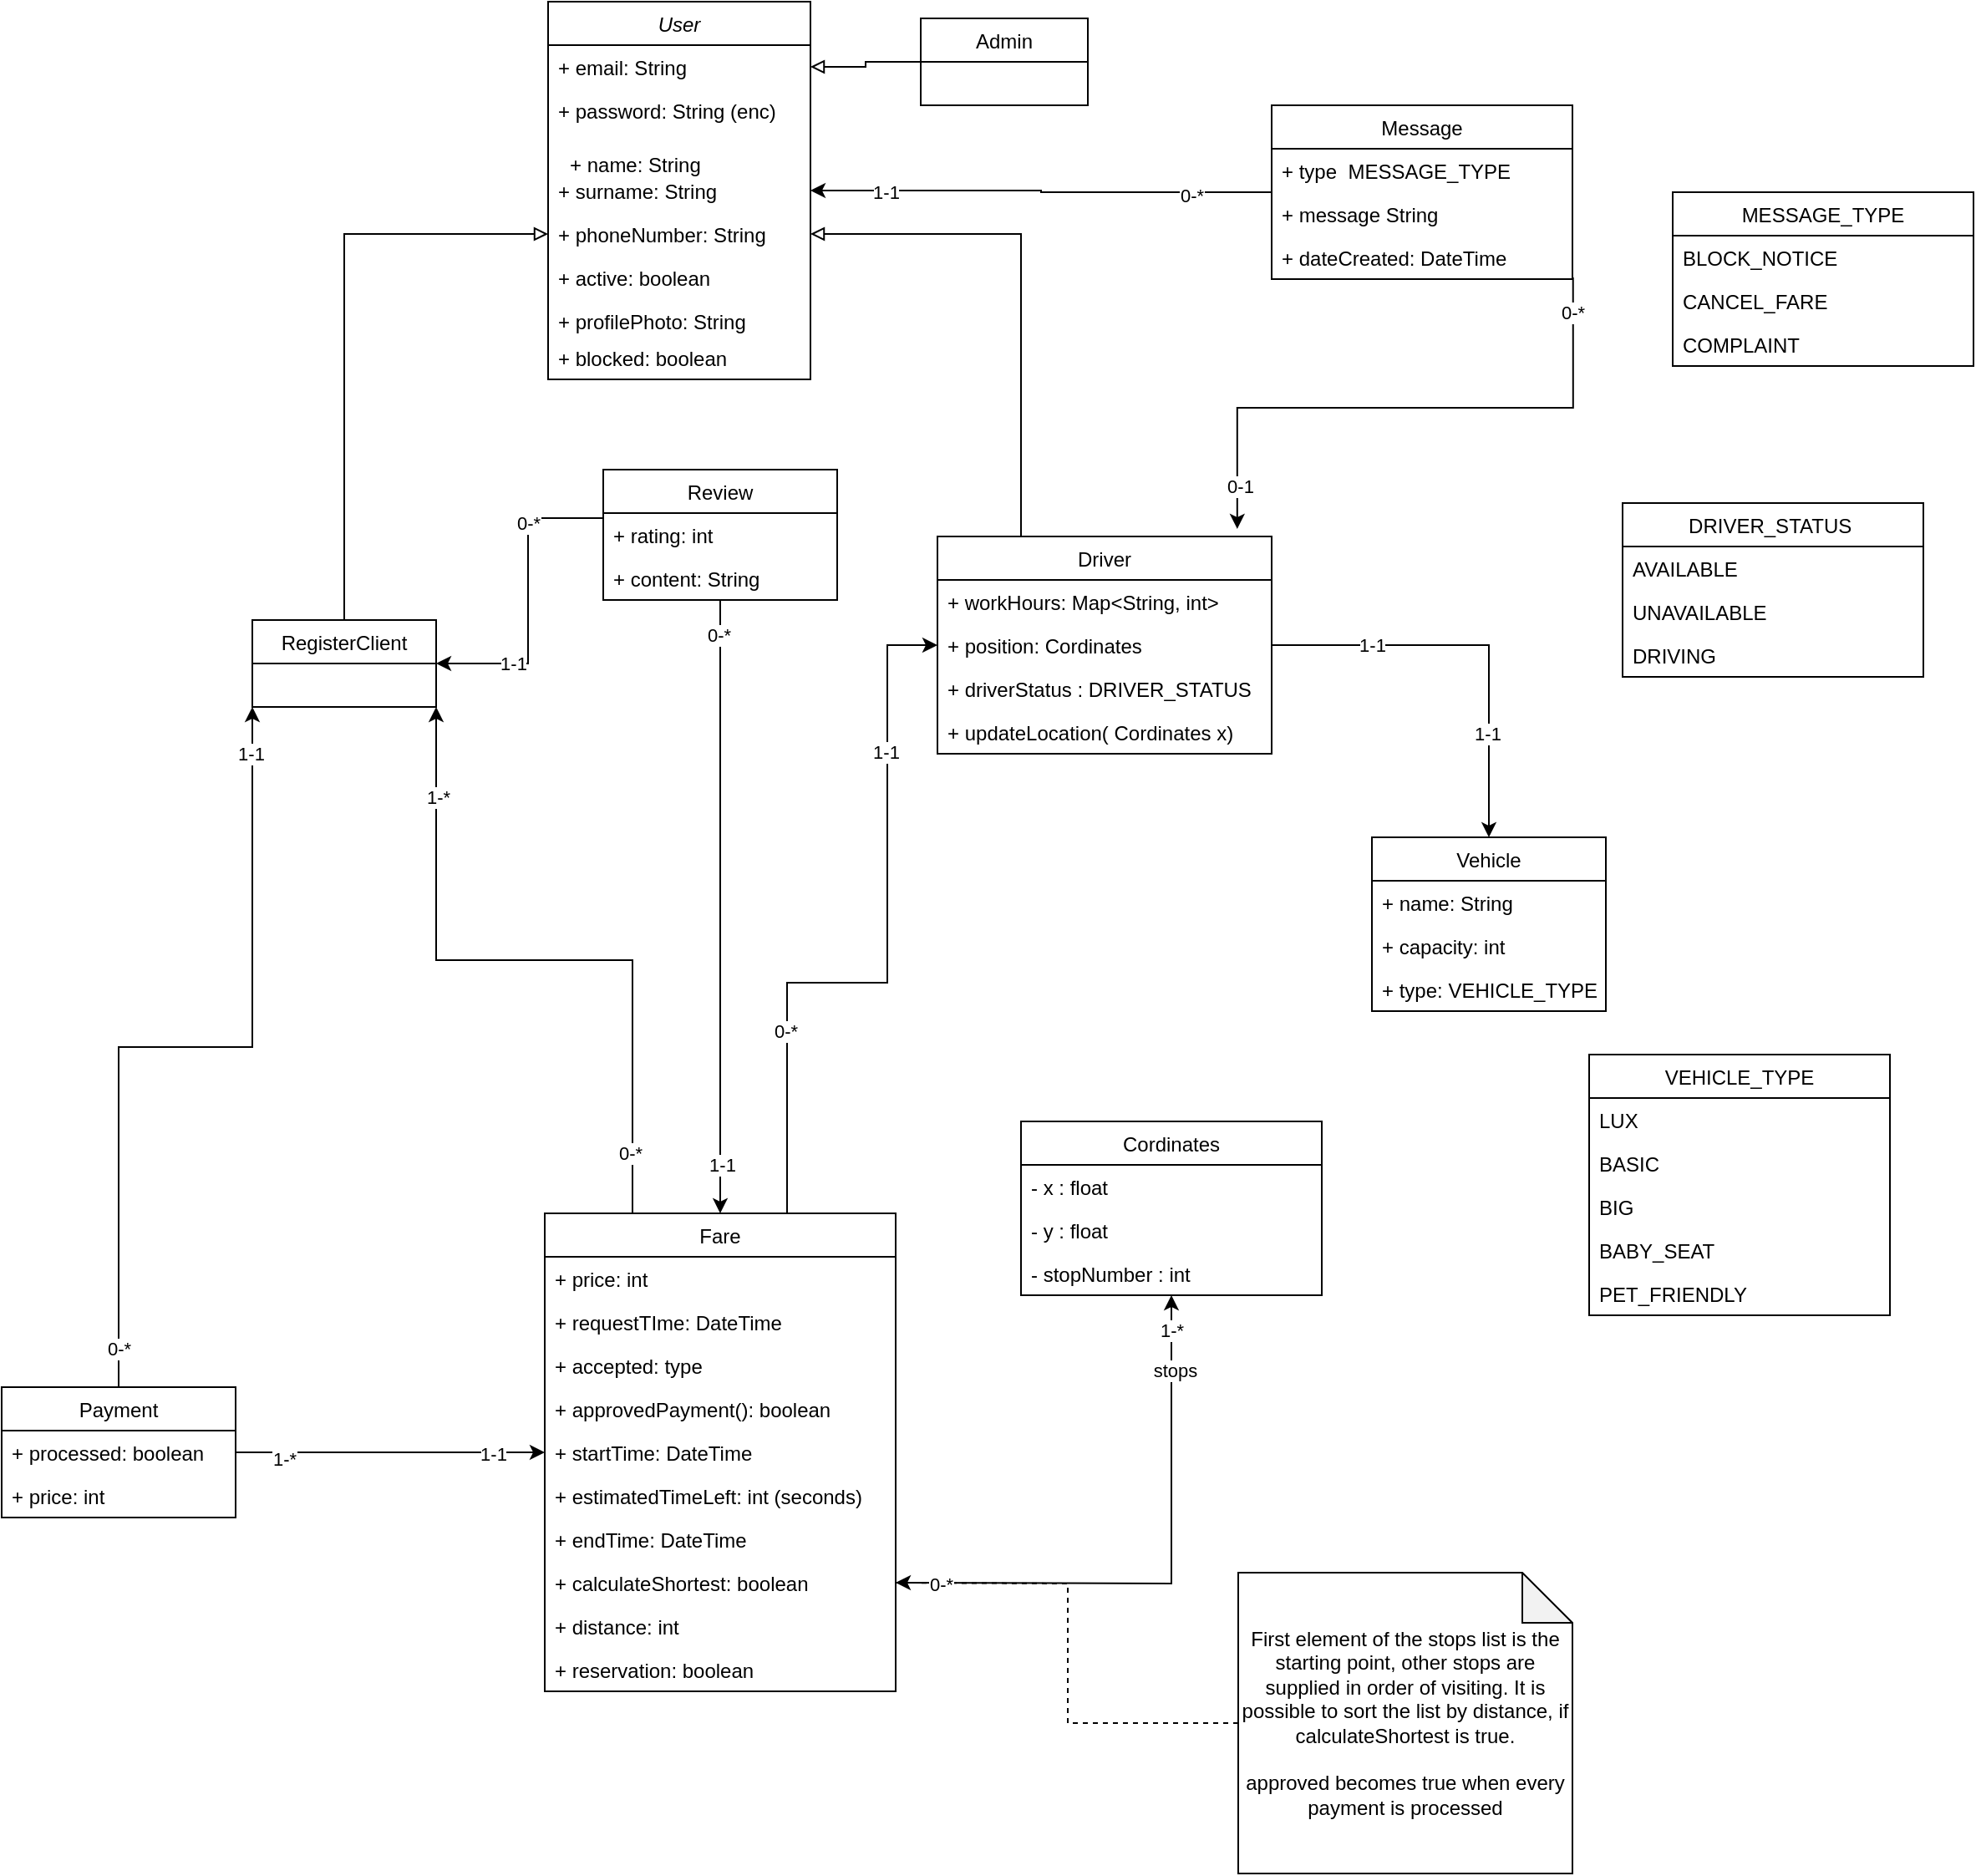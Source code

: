 <mxfile version="20.5.3" type="device"><diagram id="C5RBs43oDa-KdzZeNtuy" name="Page-1"><mxGraphModel dx="2653" dy="794" grid="1" gridSize="10" guides="1" tooltips="1" connect="1" arrows="1" fold="1" page="1" pageScale="1" pageWidth="827" pageHeight="1169" math="0" shadow="0"><root><mxCell id="WIyWlLk6GJQsqaUBKTNV-0"/><mxCell id="WIyWlLk6GJQsqaUBKTNV-1" parent="WIyWlLk6GJQsqaUBKTNV-0"/><mxCell id="YJdLlbE9_V5KjcXaR-FG-29" value="RegisterClient" style="swimlane;fontStyle=0;childLayout=stackLayout;horizontal=1;startSize=26;fillColor=none;horizontalStack=0;resizeParent=1;resizeParentMax=0;resizeLast=0;collapsible=1;marginBottom=0;" parent="WIyWlLk6GJQsqaUBKTNV-1" vertex="1"><mxGeometry x="-350" y="380" width="110" height="52" as="geometry"/></mxCell><mxCell id="YJdLlbE9_V5KjcXaR-FG-73" style="edgeStyle=orthogonalEdgeStyle;rounded=0;orthogonalLoop=1;jettySize=auto;html=1;entryX=0.5;entryY=0;entryDx=0;entryDy=0;endArrow=classic;endFill=1;" parent="WIyWlLk6GJQsqaUBKTNV-1" source="YJdLlbE9_V5KjcXaR-FG-39" target="YJdLlbE9_V5KjcXaR-FG-69" edge="1"><mxGeometry relative="1" as="geometry"/></mxCell><mxCell id="gJKFK1n08z4x0vgUifqC-19" value="1-1" style="edgeLabel;html=1;align=center;verticalAlign=middle;resizable=0;points=[];" parent="YJdLlbE9_V5KjcXaR-FG-73" vertex="1" connectable="0"><mxGeometry x="-0.516" relative="1" as="geometry"><mxPoint as="offset"/></mxGeometry></mxCell><mxCell id="gJKFK1n08z4x0vgUifqC-20" value="1-1" style="edgeLabel;html=1;align=center;verticalAlign=middle;resizable=0;points=[];" parent="YJdLlbE9_V5KjcXaR-FG-73" vertex="1" connectable="0"><mxGeometry x="0.492" y="-1" relative="1" as="geometry"><mxPoint as="offset"/></mxGeometry></mxCell><mxCell id="YJdLlbE9_V5KjcXaR-FG-39" value="Driver" style="swimlane;fontStyle=0;childLayout=stackLayout;horizontal=1;startSize=26;fillColor=none;horizontalStack=0;resizeParent=1;resizeParentMax=0;resizeLast=0;collapsible=1;marginBottom=0;" parent="WIyWlLk6GJQsqaUBKTNV-1" vertex="1"><mxGeometry x="60" y="330" width="200" height="130" as="geometry"/></mxCell><mxCell id="YJdLlbE9_V5KjcXaR-FG-41" value="+ workHours: Map&lt;String, int&gt;" style="text;strokeColor=none;fillColor=none;align=left;verticalAlign=top;spacingLeft=4;spacingRight=4;overflow=hidden;rotatable=0;points=[[0,0.5],[1,0.5]];portConstraint=eastwest;" parent="YJdLlbE9_V5KjcXaR-FG-39" vertex="1"><mxGeometry y="26" width="200" height="26" as="geometry"/></mxCell><mxCell id="NulmSKvxy2qD1-O3wv4F-1" value="+ position: Cordinates&#10;" style="text;strokeColor=none;fillColor=none;align=left;verticalAlign=top;spacingLeft=4;spacingRight=4;overflow=hidden;rotatable=0;points=[[0,0.5],[1,0.5]];portConstraint=eastwest;" parent="YJdLlbE9_V5KjcXaR-FG-39" vertex="1"><mxGeometry y="52" width="200" height="26" as="geometry"/></mxCell><mxCell id="NulmSKvxy2qD1-O3wv4F-2" value="+ driverStatus : DRIVER_STATUS " style="text;strokeColor=none;fillColor=none;align=left;verticalAlign=top;spacingLeft=4;spacingRight=4;overflow=hidden;rotatable=0;points=[[0,0.5],[1,0.5]];portConstraint=eastwest;" parent="YJdLlbE9_V5KjcXaR-FG-39" vertex="1"><mxGeometry y="78" width="200" height="26" as="geometry"/></mxCell><mxCell id="gJKFK1n08z4x0vgUifqC-6" value="+ updateLocation( Cordinates x) " style="text;strokeColor=none;fillColor=none;align=left;verticalAlign=top;spacingLeft=4;spacingRight=4;overflow=hidden;rotatable=0;points=[[0,0.5],[1,0.5]];portConstraint=eastwest;" parent="YJdLlbE9_V5KjcXaR-FG-39" vertex="1"><mxGeometry y="104" width="200" height="26" as="geometry"/></mxCell><mxCell id="YJdLlbE9_V5KjcXaR-FG-55" style="edgeStyle=orthogonalEdgeStyle;rounded=0;orthogonalLoop=1;jettySize=auto;html=1;entryX=1;entryY=0.5;entryDx=0;entryDy=0;endArrow=block;endFill=0;" parent="WIyWlLk6GJQsqaUBKTNV-1" source="YJdLlbE9_V5KjcXaR-FG-51" target="YJdLlbE9_V5KjcXaR-FG-58" edge="1"><mxGeometry relative="1" as="geometry"><mxPoint x="-17" y="107.0" as="targetPoint"/></mxGeometry></mxCell><mxCell id="YJdLlbE9_V5KjcXaR-FG-51" value="Admin" style="swimlane;fontStyle=0;childLayout=stackLayout;horizontal=1;startSize=26;fillColor=none;horizontalStack=0;resizeParent=1;resizeParentMax=0;resizeLast=0;collapsible=1;marginBottom=0;" parent="WIyWlLk6GJQsqaUBKTNV-1" vertex="1"><mxGeometry x="50" y="20" width="100" height="52" as="geometry"/></mxCell><object label="User" name="String" surname="String" id="YJdLlbE9_V5KjcXaR-FG-56"><mxCell style="swimlane;fontStyle=2;childLayout=stackLayout;horizontal=1;startSize=26;fillColor=none;horizontalStack=0;resizeParent=1;resizeParentMax=0;resizeLast=0;collapsible=1;marginBottom=0;movable=1;resizable=1;rotatable=1;deletable=1;editable=1;connectable=1;" parent="WIyWlLk6GJQsqaUBKTNV-1" vertex="1"><mxGeometry x="-173" y="10" width="157" height="226" as="geometry"><mxRectangle x="343" y="20" width="80" height="30" as="alternateBounds"/></mxGeometry></mxCell></object><mxCell id="YJdLlbE9_V5KjcXaR-FG-58" value="+ email: String&#10;" style="text;strokeColor=none;fillColor=none;align=left;verticalAlign=top;spacingLeft=4;spacingRight=4;overflow=hidden;rotatable=0;points=[[0,0.5],[1,0.5]];portConstraint=eastwest;" parent="YJdLlbE9_V5KjcXaR-FG-56" vertex="1"><mxGeometry y="26" width="157" height="26" as="geometry"/></mxCell><mxCell id="YJdLlbE9_V5KjcXaR-FG-59" value="+ password: String (enc)" style="text;strokeColor=none;fillColor=none;align=left;verticalAlign=top;spacingLeft=4;spacingRight=4;overflow=hidden;rotatable=0;points=[[0,0.5],[1,0.5]];portConstraint=eastwest;" parent="YJdLlbE9_V5KjcXaR-FG-56" vertex="1"><mxGeometry y="52" width="157" height="48" as="geometry"/></mxCell><mxCell id="YJdLlbE9_V5KjcXaR-FG-52" value="+ surname: String" style="text;strokeColor=none;fillColor=none;align=left;verticalAlign=top;spacingLeft=4;spacingRight=4;overflow=hidden;rotatable=0;points=[[0,0.5],[1,0.5]];portConstraint=eastwest;" parent="YJdLlbE9_V5KjcXaR-FG-56" vertex="1"><mxGeometry y="100" width="157" height="26" as="geometry"/></mxCell><mxCell id="YJdLlbE9_V5KjcXaR-FG-40" value="+ phoneNumber: String" style="text;strokeColor=none;fillColor=none;align=left;verticalAlign=top;spacingLeft=4;spacingRight=4;overflow=hidden;rotatable=0;points=[[0,0.5],[1,0.5]];portConstraint=eastwest;" parent="YJdLlbE9_V5KjcXaR-FG-56" vertex="1"><mxGeometry y="126" width="157" height="26" as="geometry"/></mxCell><mxCell id="YJdLlbE9_V5KjcXaR-FG-32" value="+ active: boolean" style="text;strokeColor=none;fillColor=none;align=left;verticalAlign=top;spacingLeft=4;spacingRight=4;overflow=hidden;rotatable=0;points=[[0,0.5],[1,0.5]];portConstraint=eastwest;" parent="YJdLlbE9_V5KjcXaR-FG-56" vertex="1"><mxGeometry y="152" width="157" height="26" as="geometry"/></mxCell><mxCell id="YJdLlbE9_V5KjcXaR-FG-27" value="+ profilePhoto: String" style="text;strokeColor=none;fillColor=none;align=left;verticalAlign=top;spacingLeft=4;spacingRight=4;overflow=hidden;rotatable=0;points=[[0,0.5],[1,0.5]];portConstraint=eastwest;" parent="YJdLlbE9_V5KjcXaR-FG-56" vertex="1"><mxGeometry y="178" width="157" height="22" as="geometry"/></mxCell><mxCell id="YJdLlbE9_V5KjcXaR-FG-25" value="+ blocked: boolean" style="text;strokeColor=none;fillColor=none;align=left;verticalAlign=top;spacingLeft=4;spacingRight=4;overflow=hidden;rotatable=0;points=[[0,0.5],[1,0.5]];portConstraint=eastwest;" parent="YJdLlbE9_V5KjcXaR-FG-56" vertex="1"><mxGeometry y="200" width="157" height="26" as="geometry"/></mxCell><mxCell id="YJdLlbE9_V5KjcXaR-FG-60" value="+ name: String" style="text;strokeColor=none;fillColor=none;align=left;verticalAlign=top;spacingLeft=4;spacingRight=4;overflow=hidden;rotatable=0;points=[[0,0.5],[1,0.5]];portConstraint=eastwest;" parent="WIyWlLk6GJQsqaUBKTNV-1" vertex="1"><mxGeometry x="-166" y="94" width="150" height="26" as="geometry"/></mxCell><mxCell id="YJdLlbE9_V5KjcXaR-FG-69" value="Vehicle" style="swimlane;fontStyle=0;childLayout=stackLayout;horizontal=1;startSize=26;fillColor=none;horizontalStack=0;resizeParent=1;resizeParentMax=0;resizeLast=0;collapsible=1;marginBottom=0;" parent="WIyWlLk6GJQsqaUBKTNV-1" vertex="1"><mxGeometry x="320" y="510" width="140" height="104" as="geometry"/></mxCell><mxCell id="YJdLlbE9_V5KjcXaR-FG-70" value="+ name: String" style="text;strokeColor=none;fillColor=none;align=left;verticalAlign=top;spacingLeft=4;spacingRight=4;overflow=hidden;rotatable=0;points=[[0,0.5],[1,0.5]];portConstraint=eastwest;" parent="YJdLlbE9_V5KjcXaR-FG-69" vertex="1"><mxGeometry y="26" width="140" height="26" as="geometry"/></mxCell><mxCell id="YJdLlbE9_V5KjcXaR-FG-71" value="+ capacity: int" style="text;strokeColor=none;fillColor=none;align=left;verticalAlign=top;spacingLeft=4;spacingRight=4;overflow=hidden;rotatable=0;points=[[0,0.5],[1,0.5]];portConstraint=eastwest;" parent="YJdLlbE9_V5KjcXaR-FG-69" vertex="1"><mxGeometry y="52" width="140" height="26" as="geometry"/></mxCell><mxCell id="gJKFK1n08z4x0vgUifqC-26" value="+ type: VEHICLE_TYPE" style="text;strokeColor=none;fillColor=none;align=left;verticalAlign=top;spacingLeft=4;spacingRight=4;overflow=hidden;rotatable=0;points=[[0,0.5],[1,0.5]];portConstraint=eastwest;" parent="YJdLlbE9_V5KjcXaR-FG-69" vertex="1"><mxGeometry y="78" width="140" height="26" as="geometry"/></mxCell><mxCell id="YJdLlbE9_V5KjcXaR-FG-81" style="edgeStyle=orthogonalEdgeStyle;rounded=0;orthogonalLoop=1;jettySize=auto;html=1;exitX=0.25;exitY=0;exitDx=0;exitDy=0;entryX=1;entryY=1;entryDx=0;entryDy=0;endArrow=classic;endFill=1;" parent="WIyWlLk6GJQsqaUBKTNV-1" source="YJdLlbE9_V5KjcXaR-FG-75" edge="1" target="YJdLlbE9_V5KjcXaR-FG-29"><mxGeometry relative="1" as="geometry"><mxPoint x="-173.78" y="451.22" as="targetPoint"/></mxGeometry></mxCell><mxCell id="NulmSKvxy2qD1-O3wv4F-26" value="1-*" style="edgeLabel;html=1;align=center;verticalAlign=middle;resizable=0;points=[];" parent="YJdLlbE9_V5KjcXaR-FG-81" vertex="1" connectable="0"><mxGeometry x="0.746" y="-1" relative="1" as="geometry"><mxPoint as="offset"/></mxGeometry></mxCell><mxCell id="gJKFK1n08z4x0vgUifqC-10" value="0-*" style="edgeLabel;html=1;align=center;verticalAlign=middle;resizable=0;points=[];" parent="YJdLlbE9_V5KjcXaR-FG-81" vertex="1" connectable="0"><mxGeometry x="-0.827" y="2" relative="1" as="geometry"><mxPoint as="offset"/></mxGeometry></mxCell><mxCell id="gJKFK1n08z4x0vgUifqC-7" style="edgeStyle=orthogonalEdgeStyle;rounded=0;orthogonalLoop=1;jettySize=auto;html=1;" parent="WIyWlLk6GJQsqaUBKTNV-1" source="YJdLlbE9_V5KjcXaR-FG-75" target="YJdLlbE9_V5KjcXaR-FG-39" edge="1"><mxGeometry relative="1" as="geometry"><Array as="points"><mxPoint x="-30" y="597"/><mxPoint x="30" y="597"/></Array></mxGeometry></mxCell><mxCell id="gJKFK1n08z4x0vgUifqC-8" value="0-*" style="edgeLabel;html=1;align=center;verticalAlign=middle;resizable=0;points=[];" parent="gJKFK1n08z4x0vgUifqC-7" vertex="1" connectable="0"><mxGeometry x="-0.493" y="1" relative="1" as="geometry"><mxPoint as="offset"/></mxGeometry></mxCell><mxCell id="gJKFK1n08z4x0vgUifqC-9" value="1-1" style="edgeLabel;html=1;align=center;verticalAlign=middle;resizable=0;points=[];" parent="gJKFK1n08z4x0vgUifqC-7" vertex="1" connectable="0"><mxGeometry x="0.562" y="1" relative="1" as="geometry"><mxPoint as="offset"/></mxGeometry></mxCell><mxCell id="YJdLlbE9_V5KjcXaR-FG-75" value="Fare" style="swimlane;fontStyle=0;childLayout=stackLayout;horizontal=1;startSize=26;fillColor=none;horizontalStack=0;resizeParent=1;resizeParentMax=0;resizeLast=0;collapsible=1;marginBottom=0;" parent="WIyWlLk6GJQsqaUBKTNV-1" vertex="1"><mxGeometry x="-175" y="735" width="210" height="286" as="geometry"/></mxCell><mxCell id="YJdLlbE9_V5KjcXaR-FG-77" value="+ price: int" style="text;strokeColor=none;fillColor=none;align=left;verticalAlign=top;spacingLeft=4;spacingRight=4;overflow=hidden;rotatable=0;points=[[0,0.5],[1,0.5]];portConstraint=eastwest;" parent="YJdLlbE9_V5KjcXaR-FG-75" vertex="1"><mxGeometry y="26" width="210" height="26" as="geometry"/></mxCell><mxCell id="NulmSKvxy2qD1-O3wv4F-12" value="+ requestTIme: DateTime" style="text;strokeColor=none;fillColor=none;align=left;verticalAlign=top;spacingLeft=4;spacingRight=4;overflow=hidden;rotatable=0;points=[[0,0.5],[1,0.5]];portConstraint=eastwest;" parent="YJdLlbE9_V5KjcXaR-FG-75" vertex="1"><mxGeometry y="52" width="210" height="26" as="geometry"/></mxCell><mxCell id="NulmSKvxy2qD1-O3wv4F-11" value="+ accepted: type" style="text;strokeColor=none;fillColor=none;align=left;verticalAlign=top;spacingLeft=4;spacingRight=4;overflow=hidden;rotatable=0;points=[[0,0.5],[1,0.5]];portConstraint=eastwest;" parent="YJdLlbE9_V5KjcXaR-FG-75" vertex="1"><mxGeometry y="78" width="210" height="26" as="geometry"/></mxCell><mxCell id="YJdLlbE9_V5KjcXaR-FG-90" value="+ approvedPayment(): boolean" style="text;strokeColor=none;fillColor=none;align=left;verticalAlign=top;spacingLeft=4;spacingRight=4;overflow=hidden;rotatable=0;points=[[0,0.5],[1,0.5]];portConstraint=eastwest;" parent="YJdLlbE9_V5KjcXaR-FG-75" vertex="1"><mxGeometry y="104" width="210" height="26" as="geometry"/></mxCell><mxCell id="YJdLlbE9_V5KjcXaR-FG-78" value="+ startTime: DateTime" style="text;strokeColor=none;fillColor=none;align=left;verticalAlign=top;spacingLeft=4;spacingRight=4;overflow=hidden;rotatable=0;points=[[0,0.5],[1,0.5]];portConstraint=eastwest;" parent="YJdLlbE9_V5KjcXaR-FG-75" vertex="1"><mxGeometry y="130" width="210" height="26" as="geometry"/></mxCell><mxCell id="YJdLlbE9_V5KjcXaR-FG-72" value="+ estimatedTimeLeft: int (seconds)" style="text;strokeColor=none;fillColor=none;align=left;verticalAlign=top;spacingLeft=4;spacingRight=4;overflow=hidden;rotatable=0;points=[[0,0.5],[1,0.5]];portConstraint=eastwest;" parent="YJdLlbE9_V5KjcXaR-FG-75" vertex="1"><mxGeometry y="156" width="210" height="26" as="geometry"/></mxCell><mxCell id="YJdLlbE9_V5KjcXaR-FG-26" value="+ endTime: DateTime" style="text;strokeColor=none;fillColor=none;align=left;verticalAlign=top;spacingLeft=4;spacingRight=4;overflow=hidden;rotatable=0;points=[[0,0.5],[1,0.5]];portConstraint=eastwest;" parent="YJdLlbE9_V5KjcXaR-FG-75" vertex="1"><mxGeometry y="182" width="210" height="26" as="geometry"/></mxCell><mxCell id="YJdLlbE9_V5KjcXaR-FG-91" value="+ calculateShortest: boolean" style="text;strokeColor=none;fillColor=none;align=left;verticalAlign=top;spacingLeft=4;spacingRight=4;overflow=hidden;rotatable=0;points=[[0,0.5],[1,0.5]];portConstraint=eastwest;" parent="YJdLlbE9_V5KjcXaR-FG-75" vertex="1"><mxGeometry y="208" width="210" height="26" as="geometry"/></mxCell><mxCell id="YJdLlbE9_V5KjcXaR-FG-30" value="+ distance: int" style="text;strokeColor=none;fillColor=none;align=left;verticalAlign=top;spacingLeft=4;spacingRight=4;overflow=hidden;rotatable=0;points=[[0,0.5],[1,0.5]];portConstraint=eastwest;" parent="YJdLlbE9_V5KjcXaR-FG-75" vertex="1"><mxGeometry y="234" width="210" height="26" as="geometry"/></mxCell><mxCell id="NulmSKvxy2qD1-O3wv4F-10" value="+ reservation: boolean&#10;" style="text;strokeColor=none;fillColor=none;align=left;verticalAlign=top;spacingLeft=4;spacingRight=4;overflow=hidden;rotatable=0;points=[[0,0.5],[1,0.5]];portConstraint=eastwest;" parent="YJdLlbE9_V5KjcXaR-FG-75" vertex="1"><mxGeometry y="260" width="210" height="26" as="geometry"/></mxCell><mxCell id="gJKFK1n08z4x0vgUifqC-16" style="edgeStyle=orthogonalEdgeStyle;rounded=0;orthogonalLoop=1;jettySize=auto;html=1;exitX=0;exitY=0.5;exitDx=0;exitDy=0;" parent="WIyWlLk6GJQsqaUBKTNV-1" source="YJdLlbE9_V5KjcXaR-FG-86" target="YJdLlbE9_V5KjcXaR-FG-29" edge="1"><mxGeometry relative="1" as="geometry"><Array as="points"><mxPoint x="-185" y="319"/></Array></mxGeometry></mxCell><mxCell id="gJKFK1n08z4x0vgUifqC-17" value="1-1" style="edgeLabel;html=1;align=center;verticalAlign=middle;resizable=0;points=[];" parent="gJKFK1n08z4x0vgUifqC-16" vertex="1" connectable="0"><mxGeometry x="0.54" relative="1" as="geometry"><mxPoint as="offset"/></mxGeometry></mxCell><mxCell id="gJKFK1n08z4x0vgUifqC-18" value="0-*" style="edgeLabel;html=1;align=center;verticalAlign=middle;resizable=0;points=[];" parent="gJKFK1n08z4x0vgUifqC-16" vertex="1" connectable="0"><mxGeometry x="-0.416" relative="1" as="geometry"><mxPoint as="offset"/></mxGeometry></mxCell><mxCell id="vA4asXcsJOqY0J_OqDs7-7" style="edgeStyle=orthogonalEdgeStyle;rounded=0;orthogonalLoop=1;jettySize=auto;html=1;" parent="WIyWlLk6GJQsqaUBKTNV-1" source="YJdLlbE9_V5KjcXaR-FG-85" target="YJdLlbE9_V5KjcXaR-FG-75" edge="1"><mxGeometry relative="1" as="geometry"/></mxCell><mxCell id="vA4asXcsJOqY0J_OqDs7-9" value="1-1" style="edgeLabel;html=1;align=center;verticalAlign=middle;resizable=0;points=[];" parent="vA4asXcsJOqY0J_OqDs7-7" vertex="1" connectable="0"><mxGeometry x="0.84" y="1" relative="1" as="geometry"><mxPoint as="offset"/></mxGeometry></mxCell><mxCell id="vA4asXcsJOqY0J_OqDs7-10" value="0-*" style="edgeLabel;html=1;align=center;verticalAlign=middle;resizable=0;points=[];" parent="vA4asXcsJOqY0J_OqDs7-7" vertex="1" connectable="0"><mxGeometry x="-0.889" y="-1" relative="1" as="geometry"><mxPoint as="offset"/></mxGeometry></mxCell><mxCell id="YJdLlbE9_V5KjcXaR-FG-85" value="Review" style="swimlane;fontStyle=0;childLayout=stackLayout;horizontal=1;startSize=26;fillColor=none;horizontalStack=0;resizeParent=1;resizeParentMax=0;resizeLast=0;collapsible=1;marginBottom=0;" parent="WIyWlLk6GJQsqaUBKTNV-1" vertex="1"><mxGeometry x="-140" y="290" width="140" height="78" as="geometry"/></mxCell><mxCell id="YJdLlbE9_V5KjcXaR-FG-86" value="+ rating: int&#10;" style="text;strokeColor=none;fillColor=none;align=left;verticalAlign=top;spacingLeft=4;spacingRight=4;overflow=hidden;rotatable=0;points=[[0,0.5],[1,0.5]];portConstraint=eastwest;" parent="YJdLlbE9_V5KjcXaR-FG-85" vertex="1"><mxGeometry y="26" width="140" height="26" as="geometry"/></mxCell><mxCell id="YJdLlbE9_V5KjcXaR-FG-92" value="+ content: String" style="text;strokeColor=none;fillColor=none;align=left;verticalAlign=top;spacingLeft=4;spacingRight=4;overflow=hidden;rotatable=0;points=[[0,0.5],[1,0.5]];portConstraint=eastwest;" parent="YJdLlbE9_V5KjcXaR-FG-85" vertex="1"><mxGeometry y="52" width="140" height="26" as="geometry"/></mxCell><mxCell id="YJdLlbE9_V5KjcXaR-FG-117" value="" style="edgeStyle=orthogonalEdgeStyle;rounded=0;orthogonalLoop=1;jettySize=auto;html=1;startArrow=none;startFill=0;endArrow=classic;endFill=1;dashed=1;entryX=1;entryY=0.5;entryDx=0;entryDy=0;" parent="WIyWlLk6GJQsqaUBKTNV-1" source="YJdLlbE9_V5KjcXaR-FG-106" edge="1"><mxGeometry relative="1" as="geometry"><mxPoint x="35" y="956" as="targetPoint"/></mxGeometry></mxCell><mxCell id="YJdLlbE9_V5KjcXaR-FG-106" value="First element of the stops list is the starting point, other stops are supplied in order of visiting. It is possible to sort the list by distance, if calculateShortest is true.&lt;br&gt;&lt;br&gt;approved becomes true when every payment is processed" style="shape=note;whiteSpace=wrap;html=1;backgroundOutline=1;darkOpacity=0.05;" parent="WIyWlLk6GJQsqaUBKTNV-1" vertex="1"><mxGeometry x="240" y="950" width="200" height="180" as="geometry"/></mxCell><mxCell id="zxIOZVTRy2o7CyIjMUpx-2" style="edgeStyle=orthogonalEdgeStyle;rounded=0;orthogonalLoop=1;jettySize=auto;html=1;exitX=0.5;exitY=0;exitDx=0;exitDy=0;entryX=0;entryY=1;entryDx=0;entryDy=0;" edge="1" parent="WIyWlLk6GJQsqaUBKTNV-1" source="YJdLlbE9_V5KjcXaR-FG-108" target="YJdLlbE9_V5KjcXaR-FG-29"><mxGeometry relative="1" as="geometry"/></mxCell><mxCell id="zxIOZVTRy2o7CyIjMUpx-3" value="1-1" style="edgeLabel;html=1;align=center;verticalAlign=middle;resizable=0;points=[];" vertex="1" connectable="0" parent="zxIOZVTRy2o7CyIjMUpx-2"><mxGeometry x="0.888" y="1" relative="1" as="geometry"><mxPoint as="offset"/></mxGeometry></mxCell><mxCell id="zxIOZVTRy2o7CyIjMUpx-4" value="0-*" style="edgeLabel;html=1;align=center;verticalAlign=middle;resizable=0;points=[];" vertex="1" connectable="0" parent="zxIOZVTRy2o7CyIjMUpx-2"><mxGeometry x="-0.899" relative="1" as="geometry"><mxPoint y="1" as="offset"/></mxGeometry></mxCell><mxCell id="YJdLlbE9_V5KjcXaR-FG-108" value="Payment" style="swimlane;fontStyle=0;childLayout=stackLayout;horizontal=1;startSize=26;fillColor=none;horizontalStack=0;resizeParent=1;resizeParentMax=0;resizeLast=0;collapsible=1;marginBottom=0;" parent="WIyWlLk6GJQsqaUBKTNV-1" vertex="1"><mxGeometry x="-500" y="839" width="140" height="78" as="geometry"/></mxCell><mxCell id="YJdLlbE9_V5KjcXaR-FG-111" value="+ processed: boolean" style="text;strokeColor=none;fillColor=none;align=left;verticalAlign=top;spacingLeft=4;spacingRight=4;overflow=hidden;rotatable=0;points=[[0,0.5],[1,0.5]];portConstraint=eastwest;" parent="YJdLlbE9_V5KjcXaR-FG-108" vertex="1"><mxGeometry y="26" width="140" height="26" as="geometry"/></mxCell><mxCell id="YJdLlbE9_V5KjcXaR-FG-110" value="+ price: int" style="text;strokeColor=none;fillColor=none;align=left;verticalAlign=top;spacingLeft=4;spacingRight=4;overflow=hidden;rotatable=0;points=[[0,0.5],[1,0.5]];portConstraint=eastwest;" parent="YJdLlbE9_V5KjcXaR-FG-108" vertex="1"><mxGeometry y="52" width="140" height="26" as="geometry"/></mxCell><mxCell id="NulmSKvxy2qD1-O3wv4F-14" style="edgeStyle=orthogonalEdgeStyle;rounded=0;orthogonalLoop=1;jettySize=auto;html=1;" parent="WIyWlLk6GJQsqaUBKTNV-1" source="YJdLlbE9_V5KjcXaR-FG-111" target="YJdLlbE9_V5KjcXaR-FG-75" edge="1"><mxGeometry relative="1" as="geometry"/></mxCell><mxCell id="gJKFK1n08z4x0vgUifqC-11" value="1-*" style="edgeLabel;html=1;align=center;verticalAlign=middle;resizable=0;points=[];" parent="NulmSKvxy2qD1-O3wv4F-14" vertex="1" connectable="0"><mxGeometry x="-0.689" y="-4" relative="1" as="geometry"><mxPoint as="offset"/></mxGeometry></mxCell><mxCell id="gJKFK1n08z4x0vgUifqC-12" value="1-1" style="edgeLabel;html=1;align=center;verticalAlign=middle;resizable=0;points=[];" parent="NulmSKvxy2qD1-O3wv4F-14" vertex="1" connectable="0"><mxGeometry x="0.665" y="-1" relative="1" as="geometry"><mxPoint as="offset"/></mxGeometry></mxCell><mxCell id="NulmSKvxy2qD1-O3wv4F-18" style="edgeStyle=orthogonalEdgeStyle;rounded=0;orthogonalLoop=1;jettySize=auto;html=1;" parent="WIyWlLk6GJQsqaUBKTNV-1" source="NulmSKvxy2qD1-O3wv4F-15" target="YJdLlbE9_V5KjcXaR-FG-56" edge="1"><mxGeometry relative="1" as="geometry"/></mxCell><mxCell id="gJKFK1n08z4x0vgUifqC-24" value="1-1" style="edgeLabel;html=1;align=center;verticalAlign=middle;resizable=0;points=[];" parent="NulmSKvxy2qD1-O3wv4F-18" vertex="1" connectable="0"><mxGeometry x="0.679" y="1" relative="1" as="geometry"><mxPoint as="offset"/></mxGeometry></mxCell><mxCell id="gJKFK1n08z4x0vgUifqC-25" value="0-*" style="edgeLabel;html=1;align=center;verticalAlign=middle;resizable=0;points=[];" parent="NulmSKvxy2qD1-O3wv4F-18" vertex="1" connectable="0"><mxGeometry x="-0.654" y="2" relative="1" as="geometry"><mxPoint as="offset"/></mxGeometry></mxCell><mxCell id="NulmSKvxy2qD1-O3wv4F-20" style="edgeStyle=orthogonalEdgeStyle;rounded=0;orthogonalLoop=1;jettySize=auto;html=1;entryX=0.897;entryY=-0.035;entryDx=0;entryDy=0;entryPerimeter=0;exitX=1.002;exitY=0.962;exitDx=0;exitDy=0;exitPerimeter=0;" parent="WIyWlLk6GJQsqaUBKTNV-1" source="NulmSKvxy2qD1-O3wv4F-17" target="YJdLlbE9_V5KjcXaR-FG-39" edge="1"><mxGeometry relative="1" as="geometry"/></mxCell><mxCell id="NulmSKvxy2qD1-O3wv4F-21" value="0-1" style="edgeLabel;html=1;align=center;verticalAlign=middle;resizable=0;points=[];" parent="NulmSKvxy2qD1-O3wv4F-20" vertex="1" connectable="0"><mxGeometry x="0.853" y="1" relative="1" as="geometry"><mxPoint as="offset"/></mxGeometry></mxCell><mxCell id="gJKFK1n08z4x0vgUifqC-33" value="0-*" style="edgeLabel;html=1;align=center;verticalAlign=middle;resizable=0;points=[];" parent="NulmSKvxy2qD1-O3wv4F-20" vertex="1" connectable="0"><mxGeometry x="-0.883" y="-1" relative="1" as="geometry"><mxPoint as="offset"/></mxGeometry></mxCell><mxCell id="NulmSKvxy2qD1-O3wv4F-15" value="Message" style="swimlane;fontStyle=0;childLayout=stackLayout;horizontal=1;startSize=26;fillColor=none;horizontalStack=0;resizeParent=1;resizeParentMax=0;resizeLast=0;collapsible=1;marginBottom=0;" parent="WIyWlLk6GJQsqaUBKTNV-1" vertex="1"><mxGeometry x="260" y="72" width="180" height="104" as="geometry"/></mxCell><mxCell id="NulmSKvxy2qD1-O3wv4F-19" value="+ type  MESSAGE_TYPE" style="text;strokeColor=none;fillColor=none;align=left;verticalAlign=top;spacingLeft=4;spacingRight=4;overflow=hidden;rotatable=0;points=[[0,0.5],[1,0.5]];portConstraint=eastwest;" parent="NulmSKvxy2qD1-O3wv4F-15" vertex="1"><mxGeometry y="26" width="180" height="26" as="geometry"/></mxCell><mxCell id="vA4asXcsJOqY0J_OqDs7-11" value="+ message String&#10;" style="text;strokeColor=none;fillColor=none;align=left;verticalAlign=top;spacingLeft=4;spacingRight=4;overflow=hidden;rotatable=0;points=[[0,0.5],[1,0.5]];portConstraint=eastwest;" parent="NulmSKvxy2qD1-O3wv4F-15" vertex="1"><mxGeometry y="52" width="180" height="26" as="geometry"/></mxCell><mxCell id="NulmSKvxy2qD1-O3wv4F-17" value="+ dateCreated: DateTime" style="text;strokeColor=none;fillColor=none;align=left;verticalAlign=top;spacingLeft=4;spacingRight=4;overflow=hidden;rotatable=0;points=[[0,0.5],[1,0.5]];portConstraint=eastwest;" parent="NulmSKvxy2qD1-O3wv4F-15" vertex="1"><mxGeometry y="78" width="180" height="26" as="geometry"/></mxCell><mxCell id="NulmSKvxy2qD1-O3wv4F-22" value="DRIVER_STATUS " style="swimlane;fontStyle=0;childLayout=stackLayout;horizontal=1;startSize=26;fillColor=none;horizontalStack=0;resizeParent=1;resizeParentMax=0;resizeLast=0;collapsible=1;marginBottom=0;" parent="WIyWlLk6GJQsqaUBKTNV-1" vertex="1"><mxGeometry x="470" y="310" width="180" height="104" as="geometry"/></mxCell><mxCell id="NulmSKvxy2qD1-O3wv4F-25" value="AVAILABLE" style="text;strokeColor=none;fillColor=none;align=left;verticalAlign=top;spacingLeft=4;spacingRight=4;overflow=hidden;rotatable=0;points=[[0,0.5],[1,0.5]];portConstraint=eastwest;" parent="NulmSKvxy2qD1-O3wv4F-22" vertex="1"><mxGeometry y="26" width="180" height="26" as="geometry"/></mxCell><mxCell id="NulmSKvxy2qD1-O3wv4F-24" value="UNAVAILABLE" style="text;strokeColor=none;fillColor=none;align=left;verticalAlign=top;spacingLeft=4;spacingRight=4;overflow=hidden;rotatable=0;points=[[0,0.5],[1,0.5]];portConstraint=eastwest;" parent="NulmSKvxy2qD1-O3wv4F-22" vertex="1"><mxGeometry y="52" width="180" height="26" as="geometry"/></mxCell><mxCell id="NulmSKvxy2qD1-O3wv4F-23" value="DRIVING" style="text;strokeColor=none;fillColor=none;align=left;verticalAlign=top;spacingLeft=4;spacingRight=4;overflow=hidden;rotatable=0;points=[[0,0.5],[1,0.5]];portConstraint=eastwest;" parent="NulmSKvxy2qD1-O3wv4F-22" vertex="1"><mxGeometry y="78" width="180" height="26" as="geometry"/></mxCell><mxCell id="NulmSKvxy2qD1-O3wv4F-27" value="MESSAGE_TYPE" style="swimlane;fontStyle=0;childLayout=stackLayout;horizontal=1;startSize=26;fillColor=none;horizontalStack=0;resizeParent=1;resizeParentMax=0;resizeLast=0;collapsible=1;marginBottom=0;" parent="WIyWlLk6GJQsqaUBKTNV-1" vertex="1"><mxGeometry x="500" y="124" width="180" height="104" as="geometry"/></mxCell><mxCell id="NulmSKvxy2qD1-O3wv4F-28" value="BLOCK_NOTICE" style="text;strokeColor=none;fillColor=none;align=left;verticalAlign=top;spacingLeft=4;spacingRight=4;overflow=hidden;rotatable=0;points=[[0,0.5],[1,0.5]];portConstraint=eastwest;" parent="NulmSKvxy2qD1-O3wv4F-27" vertex="1"><mxGeometry y="26" width="180" height="26" as="geometry"/></mxCell><mxCell id="NulmSKvxy2qD1-O3wv4F-29" value="CANCEL_FARE" style="text;strokeColor=none;fillColor=none;align=left;verticalAlign=top;spacingLeft=4;spacingRight=4;overflow=hidden;rotatable=0;points=[[0,0.5],[1,0.5]];portConstraint=eastwest;" parent="NulmSKvxy2qD1-O3wv4F-27" vertex="1"><mxGeometry y="52" width="180" height="26" as="geometry"/></mxCell><mxCell id="NulmSKvxy2qD1-O3wv4F-30" value="COMPLAINT" style="text;strokeColor=none;fillColor=none;align=left;verticalAlign=top;spacingLeft=4;spacingRight=4;overflow=hidden;rotatable=0;points=[[0,0.5],[1,0.5]];portConstraint=eastwest;" parent="NulmSKvxy2qD1-O3wv4F-27" vertex="1"><mxGeometry y="78" width="180" height="26" as="geometry"/></mxCell><mxCell id="gJKFK1n08z4x0vgUifqC-0" value="Cordinates" style="swimlane;fontStyle=0;childLayout=stackLayout;horizontal=1;startSize=26;fillColor=none;horizontalStack=0;resizeParent=1;resizeParentMax=0;resizeLast=0;collapsible=1;marginBottom=0;" parent="WIyWlLk6GJQsqaUBKTNV-1" vertex="1"><mxGeometry x="110" y="680" width="180" height="104" as="geometry"/></mxCell><mxCell id="gJKFK1n08z4x0vgUifqC-1" value="- x : float" style="text;strokeColor=none;fillColor=none;align=left;verticalAlign=top;spacingLeft=4;spacingRight=4;overflow=hidden;rotatable=0;points=[[0,0.5],[1,0.5]];portConstraint=eastwest;" parent="gJKFK1n08z4x0vgUifqC-0" vertex="1"><mxGeometry y="26" width="180" height="26" as="geometry"/></mxCell><mxCell id="zxIOZVTRy2o7CyIjMUpx-0" value="- y : float" style="text;strokeColor=none;fillColor=none;align=left;verticalAlign=top;spacingLeft=4;spacingRight=4;overflow=hidden;rotatable=0;points=[[0,0.5],[1,0.5]];portConstraint=eastwest;" vertex="1" parent="gJKFK1n08z4x0vgUifqC-0"><mxGeometry y="52" width="180" height="26" as="geometry"/></mxCell><mxCell id="gJKFK1n08z4x0vgUifqC-2" value="- stopNumber : int" style="text;strokeColor=none;fillColor=none;align=left;verticalAlign=top;spacingLeft=4;spacingRight=4;overflow=hidden;rotatable=0;points=[[0,0.5],[1,0.5]];portConstraint=eastwest;" parent="gJKFK1n08z4x0vgUifqC-0" vertex="1"><mxGeometry y="78" width="180" height="26" as="geometry"/></mxCell><mxCell id="gJKFK1n08z4x0vgUifqC-22" style="edgeStyle=orthogonalEdgeStyle;rounded=0;orthogonalLoop=1;jettySize=auto;html=1;exitX=0.25;exitY=0;exitDx=0;exitDy=0;entryX=1;entryY=0.5;entryDx=0;entryDy=0;endArrow=block;endFill=0;" parent="WIyWlLk6GJQsqaUBKTNV-1" source="YJdLlbE9_V5KjcXaR-FG-39" target="YJdLlbE9_V5KjcXaR-FG-40" edge="1"><mxGeometry relative="1" as="geometry"><mxPoint x="-253" y="309" as="targetPoint"/><mxPoint x="-380" y="310" as="sourcePoint"/></mxGeometry></mxCell><mxCell id="gJKFK1n08z4x0vgUifqC-23" style="edgeStyle=orthogonalEdgeStyle;rounded=0;orthogonalLoop=1;jettySize=auto;html=1;entryX=0;entryY=0.5;entryDx=0;entryDy=0;endArrow=block;endFill=0;exitX=0.5;exitY=0;exitDx=0;exitDy=0;" parent="WIyWlLk6GJQsqaUBKTNV-1" source="YJdLlbE9_V5KjcXaR-FG-29" target="YJdLlbE9_V5KjcXaR-FG-40" edge="1"><mxGeometry relative="1" as="geometry"><mxPoint x="-153" y="69" as="targetPoint"/><mxPoint x="-280" y="70" as="sourcePoint"/></mxGeometry></mxCell><mxCell id="gJKFK1n08z4x0vgUifqC-27" value="VEHICLE_TYPE" style="swimlane;fontStyle=0;childLayout=stackLayout;horizontal=1;startSize=26;fillColor=none;horizontalStack=0;resizeParent=1;resizeParentMax=0;resizeLast=0;collapsible=1;marginBottom=0;" parent="WIyWlLk6GJQsqaUBKTNV-1" vertex="1"><mxGeometry x="450" y="640" width="180" height="156" as="geometry"/></mxCell><mxCell id="gJKFK1n08z4x0vgUifqC-28" value="LUX" style="text;strokeColor=none;fillColor=none;align=left;verticalAlign=top;spacingLeft=4;spacingRight=4;overflow=hidden;rotatable=0;points=[[0,0.5],[1,0.5]];portConstraint=eastwest;" parent="gJKFK1n08z4x0vgUifqC-27" vertex="1"><mxGeometry y="26" width="180" height="26" as="geometry"/></mxCell><mxCell id="gJKFK1n08z4x0vgUifqC-29" value="BASIC" style="text;strokeColor=none;fillColor=none;align=left;verticalAlign=top;spacingLeft=4;spacingRight=4;overflow=hidden;rotatable=0;points=[[0,0.5],[1,0.5]];portConstraint=eastwest;" parent="gJKFK1n08z4x0vgUifqC-27" vertex="1"><mxGeometry y="52" width="180" height="26" as="geometry"/></mxCell><mxCell id="gJKFK1n08z4x0vgUifqC-31" value="BIG" style="text;strokeColor=none;fillColor=none;align=left;verticalAlign=top;spacingLeft=4;spacingRight=4;overflow=hidden;rotatable=0;points=[[0,0.5],[1,0.5]];portConstraint=eastwest;" parent="gJKFK1n08z4x0vgUifqC-27" vertex="1"><mxGeometry y="78" width="180" height="26" as="geometry"/></mxCell><mxCell id="gJKFK1n08z4x0vgUifqC-32" value="BABY_SEAT" style="text;strokeColor=none;fillColor=none;align=left;verticalAlign=top;spacingLeft=4;spacingRight=4;overflow=hidden;rotatable=0;points=[[0,0.5],[1,0.5]];portConstraint=eastwest;" parent="gJKFK1n08z4x0vgUifqC-27" vertex="1"><mxGeometry y="104" width="180" height="26" as="geometry"/></mxCell><mxCell id="gJKFK1n08z4x0vgUifqC-30" value="PET_FRIENDLY" style="text;strokeColor=none;fillColor=none;align=left;verticalAlign=top;spacingLeft=4;spacingRight=4;overflow=hidden;rotatable=0;points=[[0,0.5],[1,0.5]];portConstraint=eastwest;" parent="gJKFK1n08z4x0vgUifqC-27" vertex="1"><mxGeometry y="130" width="180" height="26" as="geometry"/></mxCell><mxCell id="vA4asXcsJOqY0J_OqDs7-0" style="edgeStyle=orthogonalEdgeStyle;rounded=0;orthogonalLoop=1;jettySize=auto;html=1;" parent="WIyWlLk6GJQsqaUBKTNV-1" target="gJKFK1n08z4x0vgUifqC-0" edge="1"><mxGeometry relative="1" as="geometry"><mxPoint x="35" y="956" as="sourcePoint"/></mxGeometry></mxCell><mxCell id="vA4asXcsJOqY0J_OqDs7-1" value="1-*" style="edgeLabel;html=1;align=center;verticalAlign=middle;resizable=0;points=[];" parent="vA4asXcsJOqY0J_OqDs7-0" vertex="1" connectable="0"><mxGeometry x="0.875" relative="1" as="geometry"><mxPoint as="offset"/></mxGeometry></mxCell><mxCell id="vA4asXcsJOqY0J_OqDs7-3" value="0-*" style="edgeLabel;html=1;align=center;verticalAlign=middle;resizable=0;points=[];" parent="vA4asXcsJOqY0J_OqDs7-0" vertex="1" connectable="0"><mxGeometry x="-0.844" y="-1" relative="1" as="geometry"><mxPoint as="offset"/></mxGeometry></mxCell><mxCell id="zxIOZVTRy2o7CyIjMUpx-1" value="stops" style="edgeLabel;html=1;align=center;verticalAlign=middle;resizable=0;points=[];" vertex="1" connectable="0" parent="vA4asXcsJOqY0J_OqDs7-0"><mxGeometry x="0.736" y="-2" relative="1" as="geometry"><mxPoint as="offset"/></mxGeometry></mxCell></root></mxGraphModel></diagram></mxfile>